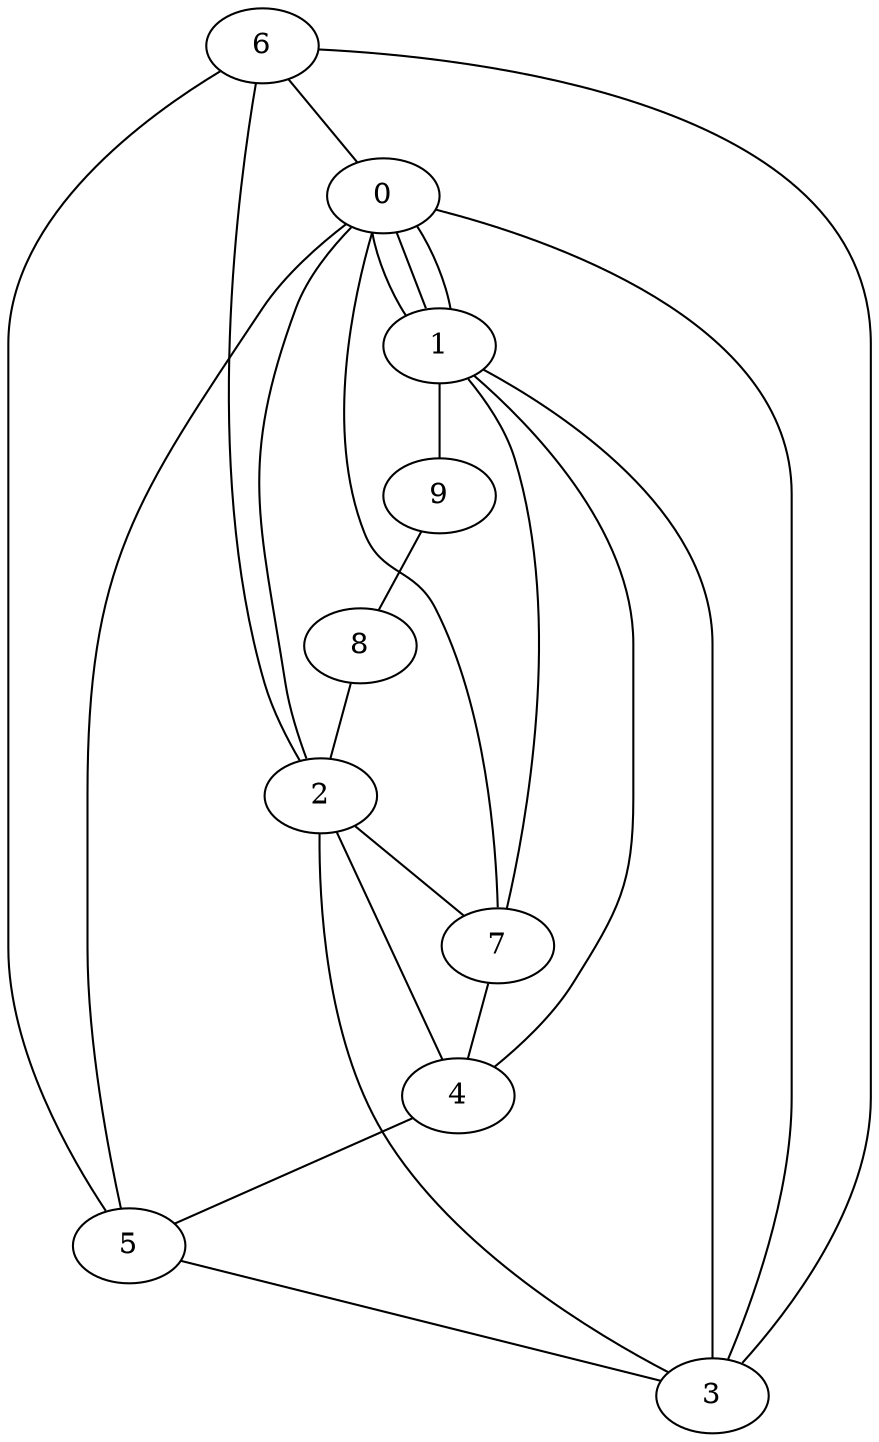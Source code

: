 graph G {
0;
1;
2;
3;
4;
5;
6;
7;
8;
9;
0--1 ;
1--9 ;
2--7 ;
1--7 ;
4--1 ;
9--8 ;
6--5 ;
1--0 ;
8--2 ;
3--1 ;
3--0 ;
5--0 ;
5--3 ;
6--3 ;
7--0 ;
3--2 ;
2--4 ;
6--0 ;
6--2 ;
0--1 ;
7--4 ;
2--0 ;
4--5 ;
}
